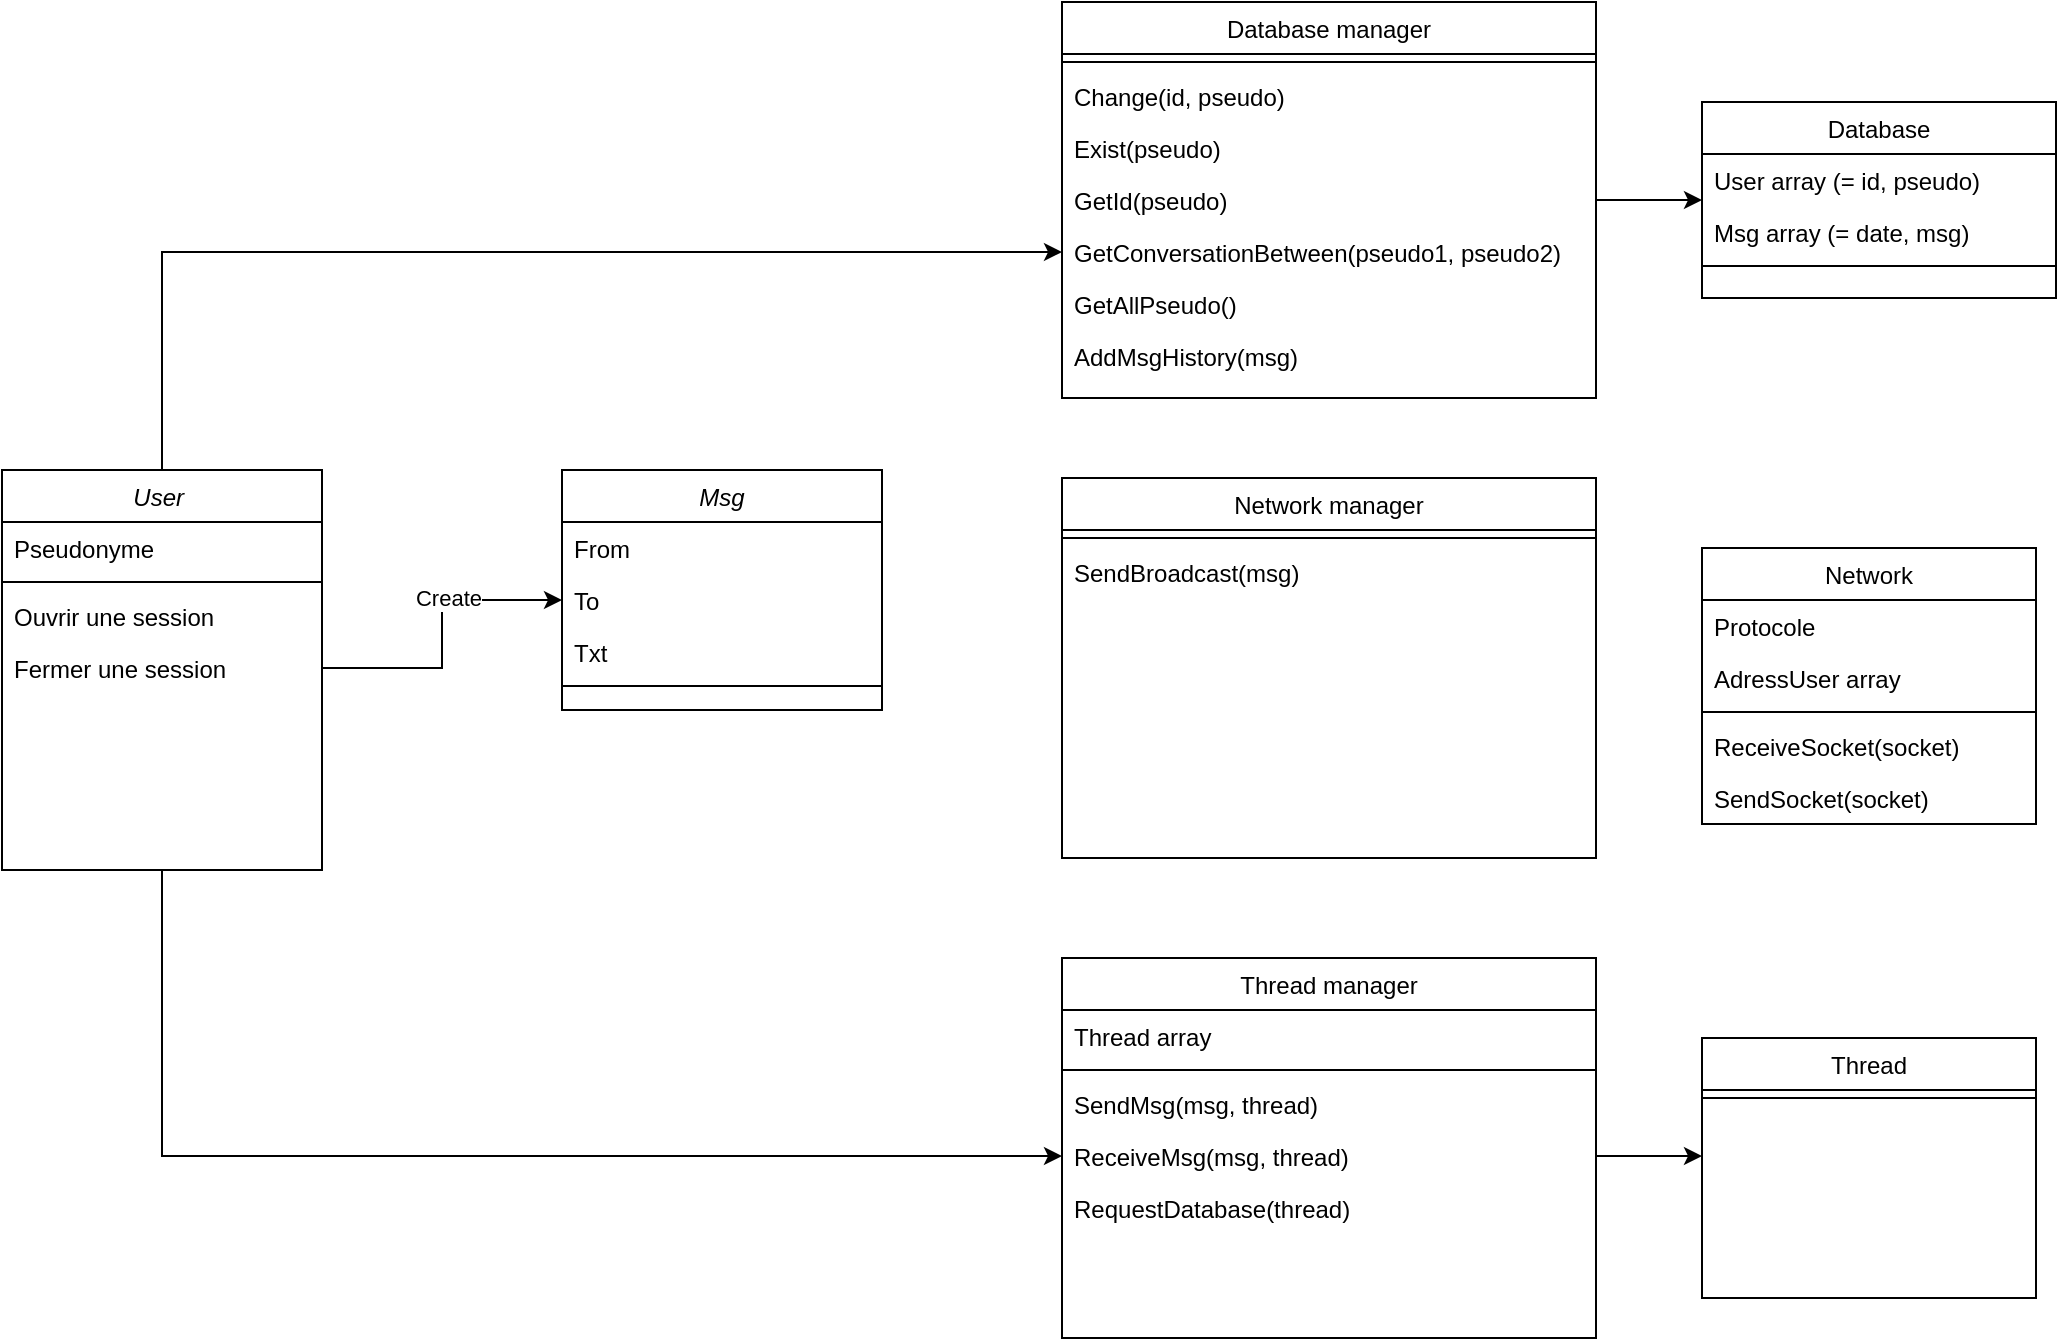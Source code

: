 <mxfile version="15.7.3" type="github">
  <diagram id="C5RBs43oDa-KdzZeNtuy" name="Page-1">
    <mxGraphModel dx="1030" dy="584" grid="1" gridSize="10" guides="1" tooltips="1" connect="1" arrows="1" fold="1" page="1" pageScale="1" pageWidth="1169" pageHeight="827" math="0" shadow="0">
      <root>
        <mxCell id="WIyWlLk6GJQsqaUBKTNV-0" />
        <mxCell id="WIyWlLk6GJQsqaUBKTNV-1" parent="WIyWlLk6GJQsqaUBKTNV-0" />
        <mxCell id="63E4yUOnh2_LdPEB8PiH-23" style="edgeStyle=orthogonalEdgeStyle;rounded=0;orthogonalLoop=1;jettySize=auto;html=1;" parent="WIyWlLk6GJQsqaUBKTNV-1" source="zkfFHV4jXpPFQw0GAbJ--0" target="HMIKSMTYk7cynWn2woGo-7" edge="1">
          <mxGeometry relative="1" as="geometry" />
        </mxCell>
        <mxCell id="63E4yUOnh2_LdPEB8PiH-25" style="edgeStyle=orthogonalEdgeStyle;rounded=0;orthogonalLoop=1;jettySize=auto;html=1;entryX=0;entryY=0.5;entryDx=0;entryDy=0;" parent="WIyWlLk6GJQsqaUBKTNV-1" source="zkfFHV4jXpPFQw0GAbJ--0" target="63E4yUOnh2_LdPEB8PiH-19" edge="1">
          <mxGeometry relative="1" as="geometry" />
        </mxCell>
        <mxCell id="zkfFHV4jXpPFQw0GAbJ--0" value="User " style="swimlane;fontStyle=2;align=center;verticalAlign=top;childLayout=stackLayout;horizontal=1;startSize=26;horizontalStack=0;resizeParent=1;resizeLast=0;collapsible=1;marginBottom=0;rounded=0;shadow=0;strokeWidth=1;" parent="WIyWlLk6GJQsqaUBKTNV-1" vertex="1">
          <mxGeometry y="280" width="160" height="200" as="geometry">
            <mxRectangle x="230" y="140" width="160" height="26" as="alternateBounds" />
          </mxGeometry>
        </mxCell>
        <mxCell id="zkfFHV4jXpPFQw0GAbJ--1" value="Pseudonyme" style="text;align=left;verticalAlign=top;spacingLeft=4;spacingRight=4;overflow=hidden;rotatable=0;points=[[0,0.5],[1,0.5]];portConstraint=eastwest;" parent="zkfFHV4jXpPFQw0GAbJ--0" vertex="1">
          <mxGeometry y="26" width="160" height="26" as="geometry" />
        </mxCell>
        <mxCell id="yif2PbW8Qv6MHO3-rL-w-14" value="" style="line;html=1;strokeWidth=1;align=left;verticalAlign=middle;spacingTop=-1;spacingLeft=3;spacingRight=3;rotatable=0;labelPosition=right;points=[];portConstraint=eastwest;" parent="zkfFHV4jXpPFQw0GAbJ--0" vertex="1">
          <mxGeometry y="52" width="160" height="8" as="geometry" />
        </mxCell>
        <mxCell id="yif2PbW8Qv6MHO3-rL-w-21" value="Ouvrir une session" style="text;align=left;verticalAlign=top;spacingLeft=4;spacingRight=4;overflow=hidden;rotatable=0;points=[[0,0.5],[1,0.5]];portConstraint=eastwest;" parent="zkfFHV4jXpPFQw0GAbJ--0" vertex="1">
          <mxGeometry y="60" width="160" height="26" as="geometry" />
        </mxCell>
        <mxCell id="yif2PbW8Qv6MHO3-rL-w-24" value="Fermer une session" style="text;align=left;verticalAlign=top;spacingLeft=4;spacingRight=4;overflow=hidden;rotatable=0;points=[[0,0.5],[1,0.5]];portConstraint=eastwest;" parent="zkfFHV4jXpPFQw0GAbJ--0" vertex="1">
          <mxGeometry y="86" width="160" height="26" as="geometry" />
        </mxCell>
        <mxCell id="zkfFHV4jXpPFQw0GAbJ--6" value="Database manager" style="swimlane;fontStyle=0;align=center;verticalAlign=top;childLayout=stackLayout;horizontal=1;startSize=26;horizontalStack=0;resizeParent=1;resizeLast=0;collapsible=1;marginBottom=0;rounded=0;shadow=0;strokeWidth=1;" parent="WIyWlLk6GJQsqaUBKTNV-1" vertex="1">
          <mxGeometry x="530" y="46" width="267" height="198" as="geometry">
            <mxRectangle x="130" y="380" width="160" height="26" as="alternateBounds" />
          </mxGeometry>
        </mxCell>
        <mxCell id="HMIKSMTYk7cynWn2woGo-5" value="" style="line;html=1;strokeWidth=1;align=left;verticalAlign=middle;spacingTop=-1;spacingLeft=3;spacingRight=3;rotatable=0;labelPosition=right;points=[];portConstraint=eastwest;" parent="zkfFHV4jXpPFQw0GAbJ--6" vertex="1">
          <mxGeometry y="26" width="267" height="8" as="geometry" />
        </mxCell>
        <mxCell id="yif2PbW8Qv6MHO3-rL-w-13" value="Change(id, pseudo)" style="text;align=left;verticalAlign=top;spacingLeft=4;spacingRight=4;overflow=hidden;rotatable=0;points=[[0,0.5],[1,0.5]];portConstraint=eastwest;" parent="zkfFHV4jXpPFQw0GAbJ--6" vertex="1">
          <mxGeometry y="34" width="267" height="26" as="geometry" />
        </mxCell>
        <mxCell id="HMIKSMTYk7cynWn2woGo-4" value="Exist(pseudo)" style="text;align=left;verticalAlign=top;spacingLeft=4;spacingRight=4;overflow=hidden;rotatable=0;points=[[0,0.5],[1,0.5]];portConstraint=eastwest;" parent="zkfFHV4jXpPFQw0GAbJ--6" vertex="1">
          <mxGeometry y="60" width="267" height="26" as="geometry" />
        </mxCell>
        <mxCell id="HMIKSMTYk7cynWn2woGo-8" value="GetId(pseudo)" style="text;align=left;verticalAlign=top;spacingLeft=4;spacingRight=4;overflow=hidden;rotatable=0;points=[[0,0.5],[1,0.5]];portConstraint=eastwest;" parent="zkfFHV4jXpPFQw0GAbJ--6" vertex="1">
          <mxGeometry y="86" width="267" height="26" as="geometry" />
        </mxCell>
        <mxCell id="HMIKSMTYk7cynWn2woGo-7" value="GetConversationBetween(pseudo1, pseudo2)" style="text;align=left;verticalAlign=top;spacingLeft=4;spacingRight=4;overflow=hidden;rotatable=0;points=[[0,0.5],[1,0.5]];portConstraint=eastwest;" parent="zkfFHV4jXpPFQw0GAbJ--6" vertex="1">
          <mxGeometry y="112" width="267" height="26" as="geometry" />
        </mxCell>
        <mxCell id="HMIKSMTYk7cynWn2woGo-6" value="GetAllPseudo()" style="text;align=left;verticalAlign=top;spacingLeft=4;spacingRight=4;overflow=hidden;rotatable=0;points=[[0,0.5],[1,0.5]];portConstraint=eastwest;" parent="zkfFHV4jXpPFQw0GAbJ--6" vertex="1">
          <mxGeometry y="138" width="267" height="26" as="geometry" />
        </mxCell>
        <mxCell id="63E4yUOnh2_LdPEB8PiH-0" value="AddMsgHistory(msg)" style="text;align=left;verticalAlign=top;spacingLeft=4;spacingRight=4;overflow=hidden;rotatable=0;points=[[0,0.5],[1,0.5]];portConstraint=eastwest;" parent="zkfFHV4jXpPFQw0GAbJ--6" vertex="1">
          <mxGeometry y="164" width="267" height="26" as="geometry" />
        </mxCell>
        <mxCell id="zkfFHV4jXpPFQw0GAbJ--13" value="Network" style="swimlane;fontStyle=0;align=center;verticalAlign=top;childLayout=stackLayout;horizontal=1;startSize=26;horizontalStack=0;resizeParent=1;resizeLast=0;collapsible=1;marginBottom=0;rounded=0;shadow=0;strokeWidth=1;" parent="WIyWlLk6GJQsqaUBKTNV-1" vertex="1">
          <mxGeometry x="850" y="319" width="167" height="138" as="geometry">
            <mxRectangle x="340" y="380" width="170" height="26" as="alternateBounds" />
          </mxGeometry>
        </mxCell>
        <mxCell id="yif2PbW8Qv6MHO3-rL-w-19" value="Protocole" style="text;align=left;verticalAlign=top;spacingLeft=4;spacingRight=4;overflow=hidden;rotatable=0;points=[[0,0.5],[1,0.5]];portConstraint=eastwest;" parent="zkfFHV4jXpPFQw0GAbJ--13" vertex="1">
          <mxGeometry y="26" width="167" height="26" as="geometry" />
        </mxCell>
        <mxCell id="63E4yUOnh2_LdPEB8PiH-10" value="AdressUser array&#xa;" style="text;align=left;verticalAlign=top;spacingLeft=4;spacingRight=4;overflow=hidden;rotatable=0;points=[[0,0.5],[1,0.5]];portConstraint=eastwest;" parent="zkfFHV4jXpPFQw0GAbJ--13" vertex="1">
          <mxGeometry y="52" width="167" height="26" as="geometry" />
        </mxCell>
        <mxCell id="yif2PbW8Qv6MHO3-rL-w-16" value="" style="line;html=1;strokeWidth=1;align=left;verticalAlign=middle;spacingTop=-1;spacingLeft=3;spacingRight=3;rotatable=0;labelPosition=right;points=[];portConstraint=eastwest;" parent="zkfFHV4jXpPFQw0GAbJ--13" vertex="1">
          <mxGeometry y="78" width="167" height="8" as="geometry" />
        </mxCell>
        <mxCell id="63E4yUOnh2_LdPEB8PiH-20" value="ReceiveSocket(socket)" style="text;align=left;verticalAlign=top;spacingLeft=4;spacingRight=4;overflow=hidden;rotatable=0;points=[[0,0.5],[1,0.5]];portConstraint=eastwest;" parent="zkfFHV4jXpPFQw0GAbJ--13" vertex="1">
          <mxGeometry y="86" width="167" height="26" as="geometry" />
        </mxCell>
        <mxCell id="63E4yUOnh2_LdPEB8PiH-21" value="SendSocket(socket)" style="text;align=left;verticalAlign=top;spacingLeft=4;spacingRight=4;overflow=hidden;rotatable=0;points=[[0,0.5],[1,0.5]];portConstraint=eastwest;" parent="zkfFHV4jXpPFQw0GAbJ--13" vertex="1">
          <mxGeometry y="112" width="167" height="26" as="geometry" />
        </mxCell>
        <mxCell id="yif2PbW8Qv6MHO3-rL-w-32" value="Database&#xa;" style="swimlane;fontStyle=0;align=center;verticalAlign=top;childLayout=stackLayout;horizontal=1;startSize=26;horizontalStack=0;resizeParent=1;resizeLast=0;collapsible=1;marginBottom=0;rounded=0;shadow=0;strokeWidth=1;" parent="WIyWlLk6GJQsqaUBKTNV-1" vertex="1">
          <mxGeometry x="850" y="96" width="177" height="98" as="geometry">
            <mxRectangle x="130" y="380" width="160" height="26" as="alternateBounds" />
          </mxGeometry>
        </mxCell>
        <mxCell id="200wYuHBbAT1N3AeDyV0-1" value="User array (= id, pseudo)&#xa;" style="text;align=left;verticalAlign=top;spacingLeft=4;spacingRight=4;overflow=hidden;rotatable=0;points=[[0,0.5],[1,0.5]];portConstraint=eastwest;" parent="yif2PbW8Qv6MHO3-rL-w-32" vertex="1">
          <mxGeometry y="26" width="177" height="26" as="geometry" />
        </mxCell>
        <mxCell id="HMIKSMTYk7cynWn2woGo-1" value="Msg array (= date,  msg)&#xa;" style="text;align=left;verticalAlign=top;spacingLeft=4;spacingRight=4;overflow=hidden;rotatable=0;points=[[0,0.5],[1,0.5]];portConstraint=eastwest;" parent="yif2PbW8Qv6MHO3-rL-w-32" vertex="1">
          <mxGeometry y="52" width="177" height="26" as="geometry" />
        </mxCell>
        <mxCell id="yif2PbW8Qv6MHO3-rL-w-33" value="" style="line;html=1;strokeWidth=1;align=left;verticalAlign=middle;spacingTop=-1;spacingLeft=3;spacingRight=3;rotatable=0;labelPosition=right;points=[];portConstraint=eastwest;" parent="yif2PbW8Qv6MHO3-rL-w-32" vertex="1">
          <mxGeometry y="78" width="177" height="8" as="geometry" />
        </mxCell>
        <mxCell id="63E4yUOnh2_LdPEB8PiH-2" value="Network manager" style="swimlane;fontStyle=0;align=center;verticalAlign=top;childLayout=stackLayout;horizontal=1;startSize=26;horizontalStack=0;resizeParent=1;resizeLast=0;collapsible=1;marginBottom=0;rounded=0;shadow=0;strokeWidth=1;" parent="WIyWlLk6GJQsqaUBKTNV-1" vertex="1">
          <mxGeometry x="530" y="284" width="267" height="190" as="geometry">
            <mxRectangle x="130" y="380" width="160" height="26" as="alternateBounds" />
          </mxGeometry>
        </mxCell>
        <mxCell id="63E4yUOnh2_LdPEB8PiH-3" value="" style="line;html=1;strokeWidth=1;align=left;verticalAlign=middle;spacingTop=-1;spacingLeft=3;spacingRight=3;rotatable=0;labelPosition=right;points=[];portConstraint=eastwest;" parent="63E4yUOnh2_LdPEB8PiH-2" vertex="1">
          <mxGeometry y="26" width="267" height="8" as="geometry" />
        </mxCell>
        <mxCell id="63E4yUOnh2_LdPEB8PiH-33" value="SendBroadcast(msg)" style="text;align=left;verticalAlign=top;spacingLeft=4;spacingRight=4;overflow=hidden;rotatable=0;points=[[0,0.5],[1,0.5]];portConstraint=eastwest;" parent="63E4yUOnh2_LdPEB8PiH-2" vertex="1">
          <mxGeometry y="34" width="267" height="26" as="geometry" />
        </mxCell>
        <mxCell id="63E4yUOnh2_LdPEB8PiH-11" value="Thread" style="swimlane;fontStyle=0;align=center;verticalAlign=top;childLayout=stackLayout;horizontal=1;startSize=26;horizontalStack=0;resizeParent=1;resizeLast=0;collapsible=1;marginBottom=0;rounded=0;shadow=0;strokeWidth=1;" parent="WIyWlLk6GJQsqaUBKTNV-1" vertex="1">
          <mxGeometry x="850" y="564" width="167" height="130" as="geometry">
            <mxRectangle x="340" y="380" width="170" height="26" as="alternateBounds" />
          </mxGeometry>
        </mxCell>
        <mxCell id="63E4yUOnh2_LdPEB8PiH-14" value="" style="line;html=1;strokeWidth=1;align=left;verticalAlign=middle;spacingTop=-1;spacingLeft=3;spacingRight=3;rotatable=0;labelPosition=right;points=[];portConstraint=eastwest;" parent="63E4yUOnh2_LdPEB8PiH-11" vertex="1">
          <mxGeometry y="26" width="167" height="8" as="geometry" />
        </mxCell>
        <mxCell id="63E4yUOnh2_LdPEB8PiH-15" value="Thread manager" style="swimlane;fontStyle=0;align=center;verticalAlign=top;childLayout=stackLayout;horizontal=1;startSize=26;horizontalStack=0;resizeParent=1;resizeLast=0;collapsible=1;marginBottom=0;rounded=0;shadow=0;strokeWidth=1;" parent="WIyWlLk6GJQsqaUBKTNV-1" vertex="1">
          <mxGeometry x="530" y="524" width="267" height="190" as="geometry">
            <mxRectangle x="130" y="380" width="160" height="26" as="alternateBounds" />
          </mxGeometry>
        </mxCell>
        <mxCell id="63E4yUOnh2_LdPEB8PiH-17" value="Thread array" style="text;align=left;verticalAlign=top;spacingLeft=4;spacingRight=4;overflow=hidden;rotatable=0;points=[[0,0.5],[1,0.5]];portConstraint=eastwest;" parent="63E4yUOnh2_LdPEB8PiH-15" vertex="1">
          <mxGeometry y="26" width="267" height="26" as="geometry" />
        </mxCell>
        <mxCell id="63E4yUOnh2_LdPEB8PiH-16" value="" style="line;html=1;strokeWidth=1;align=left;verticalAlign=middle;spacingTop=-1;spacingLeft=3;spacingRight=3;rotatable=0;labelPosition=right;points=[];portConstraint=eastwest;" parent="63E4yUOnh2_LdPEB8PiH-15" vertex="1">
          <mxGeometry y="52" width="267" height="8" as="geometry" />
        </mxCell>
        <mxCell id="63E4yUOnh2_LdPEB8PiH-18" value="SendMsg(msg, thread)" style="text;align=left;verticalAlign=top;spacingLeft=4;spacingRight=4;overflow=hidden;rotatable=0;points=[[0,0.5],[1,0.5]];portConstraint=eastwest;" parent="63E4yUOnh2_LdPEB8PiH-15" vertex="1">
          <mxGeometry y="60" width="267" height="26" as="geometry" />
        </mxCell>
        <mxCell id="63E4yUOnh2_LdPEB8PiH-19" value="ReceiveMsg(msg, thread)" style="text;align=left;verticalAlign=top;spacingLeft=4;spacingRight=4;overflow=hidden;rotatable=0;points=[[0,0.5],[1,0.5]];portConstraint=eastwest;" parent="63E4yUOnh2_LdPEB8PiH-15" vertex="1">
          <mxGeometry y="86" width="267" height="26" as="geometry" />
        </mxCell>
        <mxCell id="63E4yUOnh2_LdPEB8PiH-22" value="RequestDatabase(thread)" style="text;align=left;verticalAlign=top;spacingLeft=4;spacingRight=4;overflow=hidden;rotatable=0;points=[[0,0.5],[1,0.5]];portConstraint=eastwest;" parent="63E4yUOnh2_LdPEB8PiH-15" vertex="1">
          <mxGeometry y="112" width="267" height="26" as="geometry" />
        </mxCell>
        <mxCell id="63E4yUOnh2_LdPEB8PiH-28" style="edgeStyle=orthogonalEdgeStyle;rounded=0;orthogonalLoop=1;jettySize=auto;html=1;" parent="WIyWlLk6GJQsqaUBKTNV-1" source="63E4yUOnh2_LdPEB8PiH-19" edge="1">
          <mxGeometry relative="1" as="geometry">
            <mxPoint x="850" y="623" as="targetPoint" />
          </mxGeometry>
        </mxCell>
        <mxCell id="63E4yUOnh2_LdPEB8PiH-30" style="edgeStyle=orthogonalEdgeStyle;rounded=0;orthogonalLoop=1;jettySize=auto;html=1;entryX=0;entryY=0.5;entryDx=0;entryDy=0;" parent="WIyWlLk6GJQsqaUBKTNV-1" source="HMIKSMTYk7cynWn2woGo-8" target="yif2PbW8Qv6MHO3-rL-w-32" edge="1">
          <mxGeometry relative="1" as="geometry" />
        </mxCell>
        <mxCell id="63E4yUOnh2_LdPEB8PiH-34" value="Msg" style="swimlane;fontStyle=2;align=center;verticalAlign=top;childLayout=stackLayout;horizontal=1;startSize=26;horizontalStack=0;resizeParent=1;resizeLast=0;collapsible=1;marginBottom=0;rounded=0;shadow=0;strokeWidth=1;" parent="WIyWlLk6GJQsqaUBKTNV-1" vertex="1">
          <mxGeometry x="280" y="280" width="160" height="120" as="geometry">
            <mxRectangle x="230" y="140" width="160" height="26" as="alternateBounds" />
          </mxGeometry>
        </mxCell>
        <mxCell id="63E4yUOnh2_LdPEB8PiH-35" value="From" style="text;align=left;verticalAlign=top;spacingLeft=4;spacingRight=4;overflow=hidden;rotatable=0;points=[[0,0.5],[1,0.5]];portConstraint=eastwest;" parent="63E4yUOnh2_LdPEB8PiH-34" vertex="1">
          <mxGeometry y="26" width="160" height="26" as="geometry" />
        </mxCell>
        <mxCell id="63E4yUOnh2_LdPEB8PiH-39" value="To" style="text;align=left;verticalAlign=top;spacingLeft=4;spacingRight=4;overflow=hidden;rotatable=0;points=[[0,0.5],[1,0.5]];portConstraint=eastwest;" parent="63E4yUOnh2_LdPEB8PiH-34" vertex="1">
          <mxGeometry y="52" width="160" height="26" as="geometry" />
        </mxCell>
        <mxCell id="63E4yUOnh2_LdPEB8PiH-40" value="Txt" style="text;align=left;verticalAlign=top;spacingLeft=4;spacingRight=4;overflow=hidden;rotatable=0;points=[[0,0.5],[1,0.5]];portConstraint=eastwest;" parent="63E4yUOnh2_LdPEB8PiH-34" vertex="1">
          <mxGeometry y="78" width="160" height="26" as="geometry" />
        </mxCell>
        <mxCell id="63E4yUOnh2_LdPEB8PiH-36" value="" style="line;html=1;strokeWidth=1;align=left;verticalAlign=middle;spacingTop=-1;spacingLeft=3;spacingRight=3;rotatable=0;labelPosition=right;points=[];portConstraint=eastwest;" parent="63E4yUOnh2_LdPEB8PiH-34" vertex="1">
          <mxGeometry y="104" width="160" height="8" as="geometry" />
        </mxCell>
        <mxCell id="63E4yUOnh2_LdPEB8PiH-41" style="edgeStyle=orthogonalEdgeStyle;rounded=0;orthogonalLoop=1;jettySize=auto;html=1;entryX=0;entryY=0.5;entryDx=0;entryDy=0;" parent="WIyWlLk6GJQsqaUBKTNV-1" source="yif2PbW8Qv6MHO3-rL-w-24" target="63E4yUOnh2_LdPEB8PiH-39" edge="1">
          <mxGeometry relative="1" as="geometry" />
        </mxCell>
        <mxCell id="63E4yUOnh2_LdPEB8PiH-42" value="Create" style="edgeLabel;html=1;align=center;verticalAlign=middle;resizable=0;points=[];" parent="63E4yUOnh2_LdPEB8PiH-41" vertex="1" connectable="0">
          <mxGeometry x="0.169" y="-3" relative="1" as="geometry">
            <mxPoint y="-5" as="offset" />
          </mxGeometry>
        </mxCell>
      </root>
    </mxGraphModel>
  </diagram>
</mxfile>
